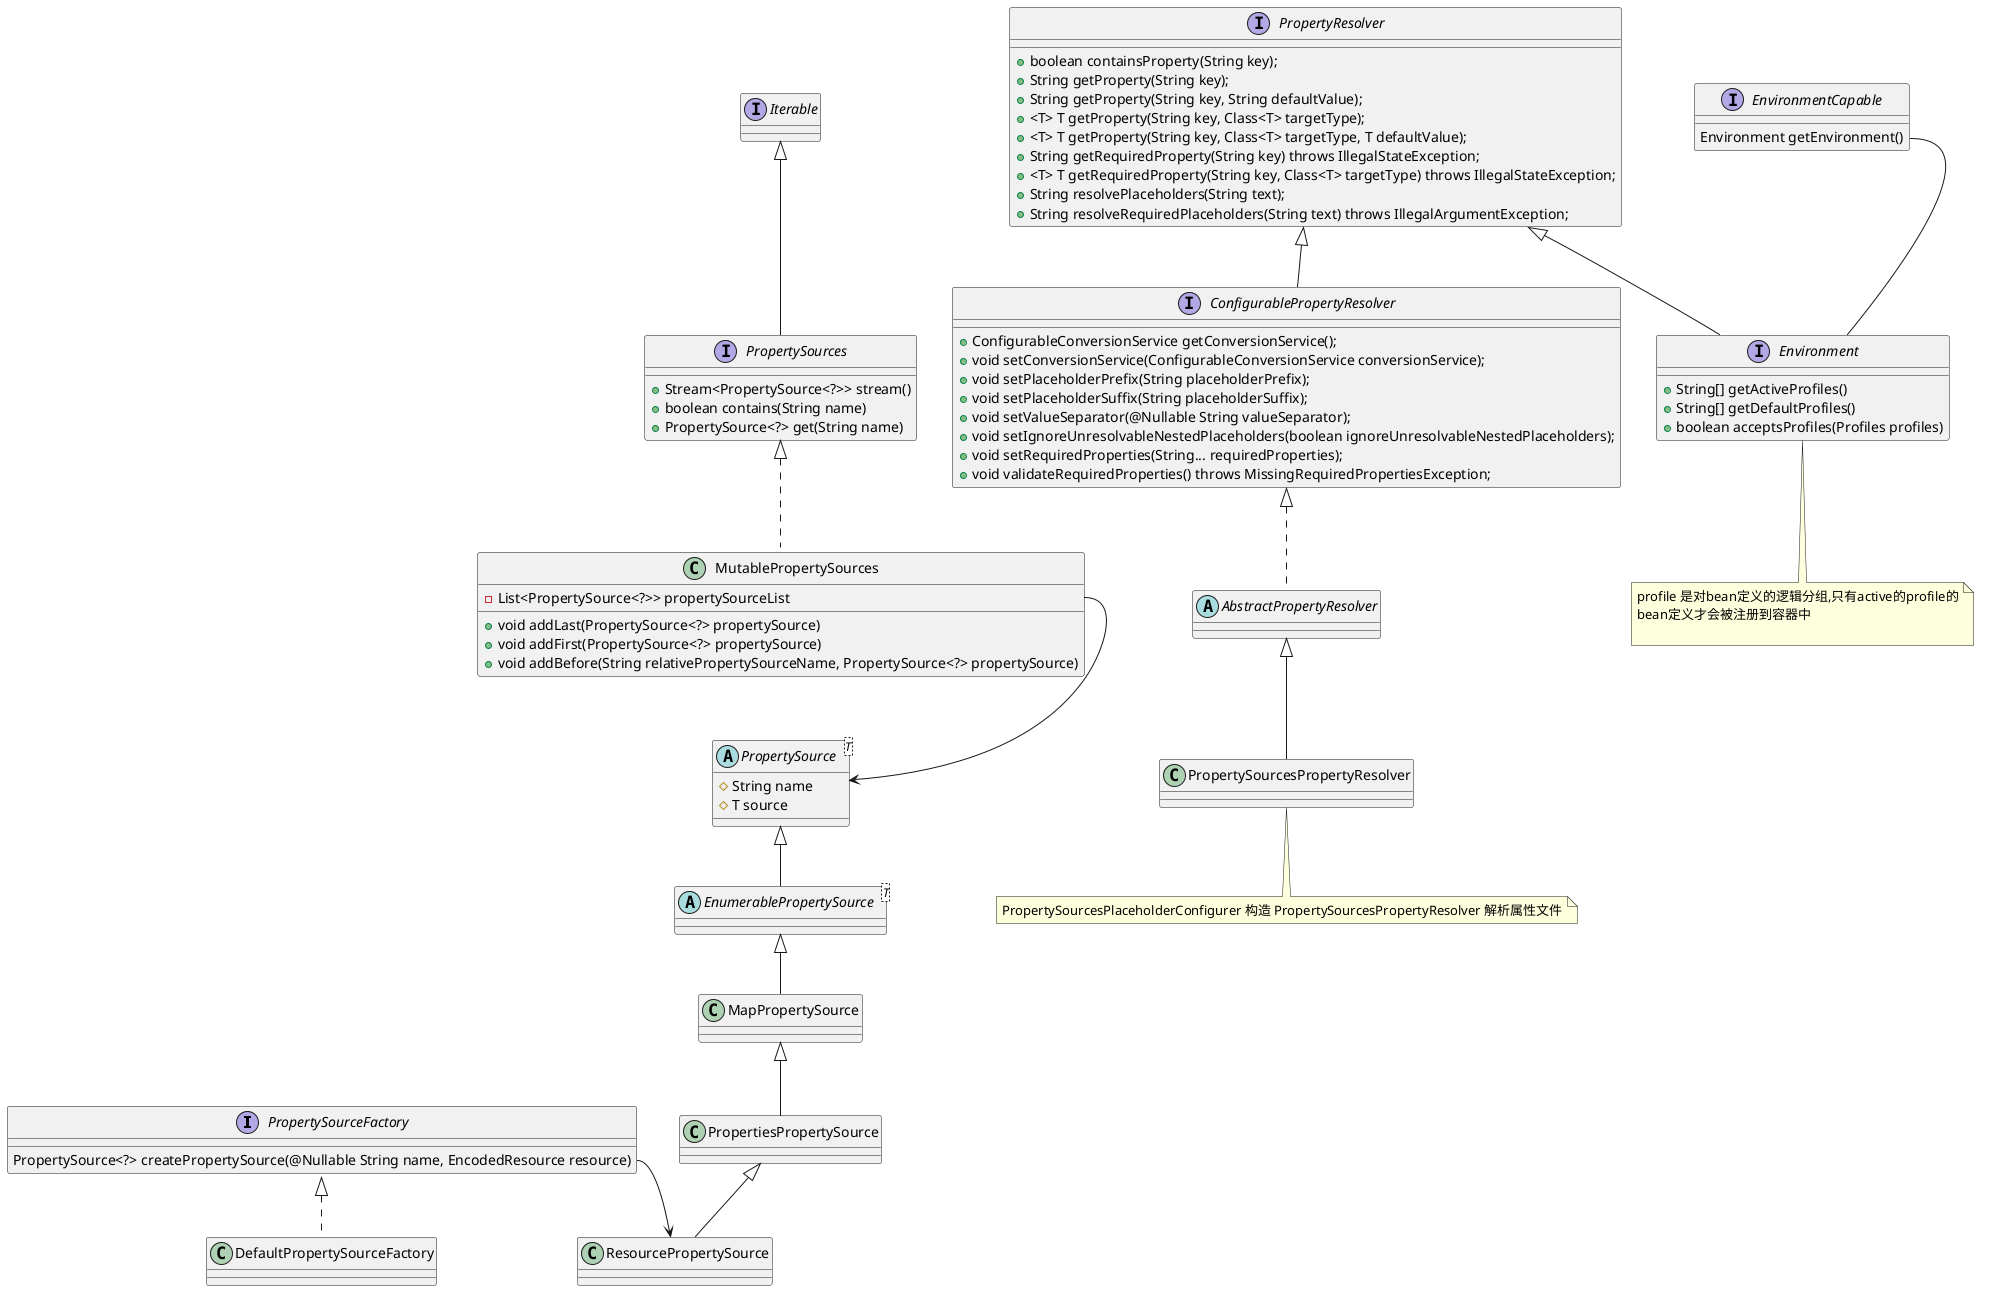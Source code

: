 @startuml
'https://plantuml.com/class-diagram

'PropertySource
interface PropertySourceFactory {
	PropertySource<?> createPropertySource(@Nullable String name, EncodedResource resource)
}

PropertySourceFactory::createPropertySource --> ResourcePropertySource
class DefaultPropertySourceFactory implements PropertySourceFactory


abstract class PropertySource<T>{
    # String name
    # T source
}

abstract class EnumerablePropertySource<T> extends PropertySource
class MapPropertySource extends EnumerablePropertySource
class PropertiesPropertySource extends MapPropertySource
class ResourcePropertySource extends PropertiesPropertySource



interface PropertyResolver{
	+ boolean containsProperty(String key);
	+ String getProperty(String key);
	+ String getProperty(String key, String defaultValue);
	+ <T> T getProperty(String key, Class<T> targetType);
	+ <T> T getProperty(String key, Class<T> targetType, T defaultValue);
	+ String getRequiredProperty(String key) throws IllegalStateException;
	+ <T> T getRequiredProperty(String key, Class<T> targetType) throws IllegalStateException;
	+ String resolvePlaceholders(String text);
	+ String resolveRequiredPlaceholders(String text) throws IllegalArgumentException;
}

interface PropertySources extends Iterable{
    + Stream<PropertySource<?>> stream()
	+ boolean contains(String name)
	+ PropertySource<?> get(String name)
}
class MutablePropertySources implements PropertySources{
    - List<PropertySource<?>> propertySourceList
    + void addLast(PropertySource<?> propertySource)
    + void addFirst(PropertySource<?> propertySource)
    + void addBefore(String relativePropertySourceName, PropertySource<?> propertySource)

}
MutablePropertySources::propertySourceList --> PropertySource

' PropertyResolver
interface ConfigurablePropertyResolver extends PropertyResolver{
	+ ConfigurableConversionService getConversionService();
	+ void setConversionService(ConfigurableConversionService conversionService);
	+ void setPlaceholderPrefix(String placeholderPrefix);
	+ void setPlaceholderSuffix(String placeholderSuffix);
	+ void setValueSeparator(@Nullable String valueSeparator);
	+ void setIgnoreUnresolvableNestedPlaceholders(boolean ignoreUnresolvableNestedPlaceholders);
	+ void setRequiredProperties(String... requiredProperties);
	+ void validateRequiredProperties() throws MissingRequiredPropertiesException;
}
abstract class AbstractPropertyResolver implements ConfigurablePropertyResolver

class PropertySourcesPropertyResolver extends AbstractPropertyResolver

note bottom of PropertySourcesPropertyResolver
PropertySourcesPlaceholderConfigurer 构造 PropertySourcesPropertyResolver 解析属性文件
end note


' Environment
interface EnvironmentCapable {
	Environment getEnvironment()
}

interface Environment extends PropertyResolver {
	+ String[] getActiveProfiles()
	+ String[] getDefaultProfiles()
	+ boolean acceptsProfiles(Profiles profiles)
}
note bottom of Environment
profile 是对bean定义的逻辑分组,只有active的profile的
bean定义才会被注册到容器中

end note

EnvironmentCapable::getEnvironment -- Environment
@enduml